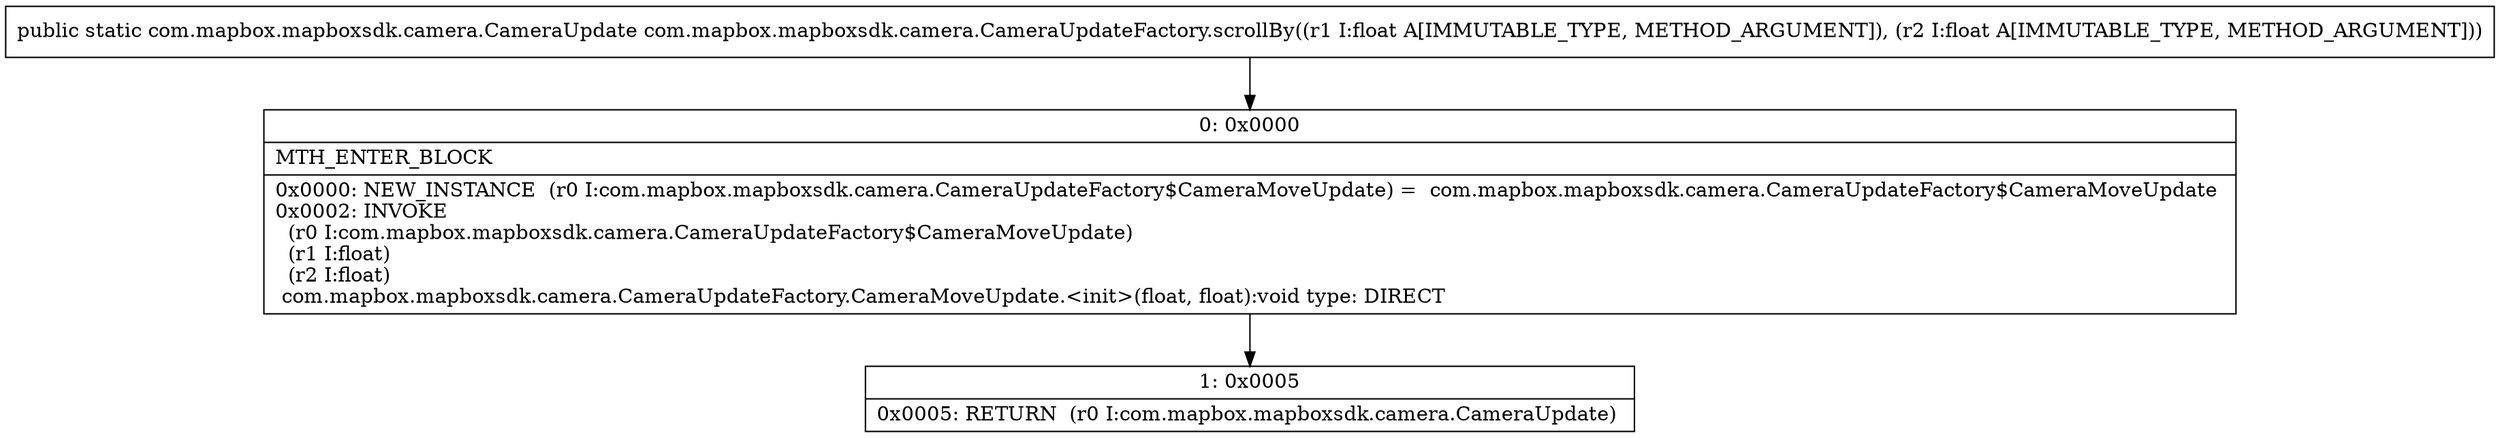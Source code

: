 digraph "CFG forcom.mapbox.mapboxsdk.camera.CameraUpdateFactory.scrollBy(FF)Lcom\/mapbox\/mapboxsdk\/camera\/CameraUpdate;" {
Node_0 [shape=record,label="{0\:\ 0x0000|MTH_ENTER_BLOCK\l|0x0000: NEW_INSTANCE  (r0 I:com.mapbox.mapboxsdk.camera.CameraUpdateFactory$CameraMoveUpdate) =  com.mapbox.mapboxsdk.camera.CameraUpdateFactory$CameraMoveUpdate \l0x0002: INVOKE  \l  (r0 I:com.mapbox.mapboxsdk.camera.CameraUpdateFactory$CameraMoveUpdate)\l  (r1 I:float)\l  (r2 I:float)\l com.mapbox.mapboxsdk.camera.CameraUpdateFactory.CameraMoveUpdate.\<init\>(float, float):void type: DIRECT \l}"];
Node_1 [shape=record,label="{1\:\ 0x0005|0x0005: RETURN  (r0 I:com.mapbox.mapboxsdk.camera.CameraUpdate) \l}"];
MethodNode[shape=record,label="{public static com.mapbox.mapboxsdk.camera.CameraUpdate com.mapbox.mapboxsdk.camera.CameraUpdateFactory.scrollBy((r1 I:float A[IMMUTABLE_TYPE, METHOD_ARGUMENT]), (r2 I:float A[IMMUTABLE_TYPE, METHOD_ARGUMENT])) }"];
MethodNode -> Node_0;
Node_0 -> Node_1;
}

